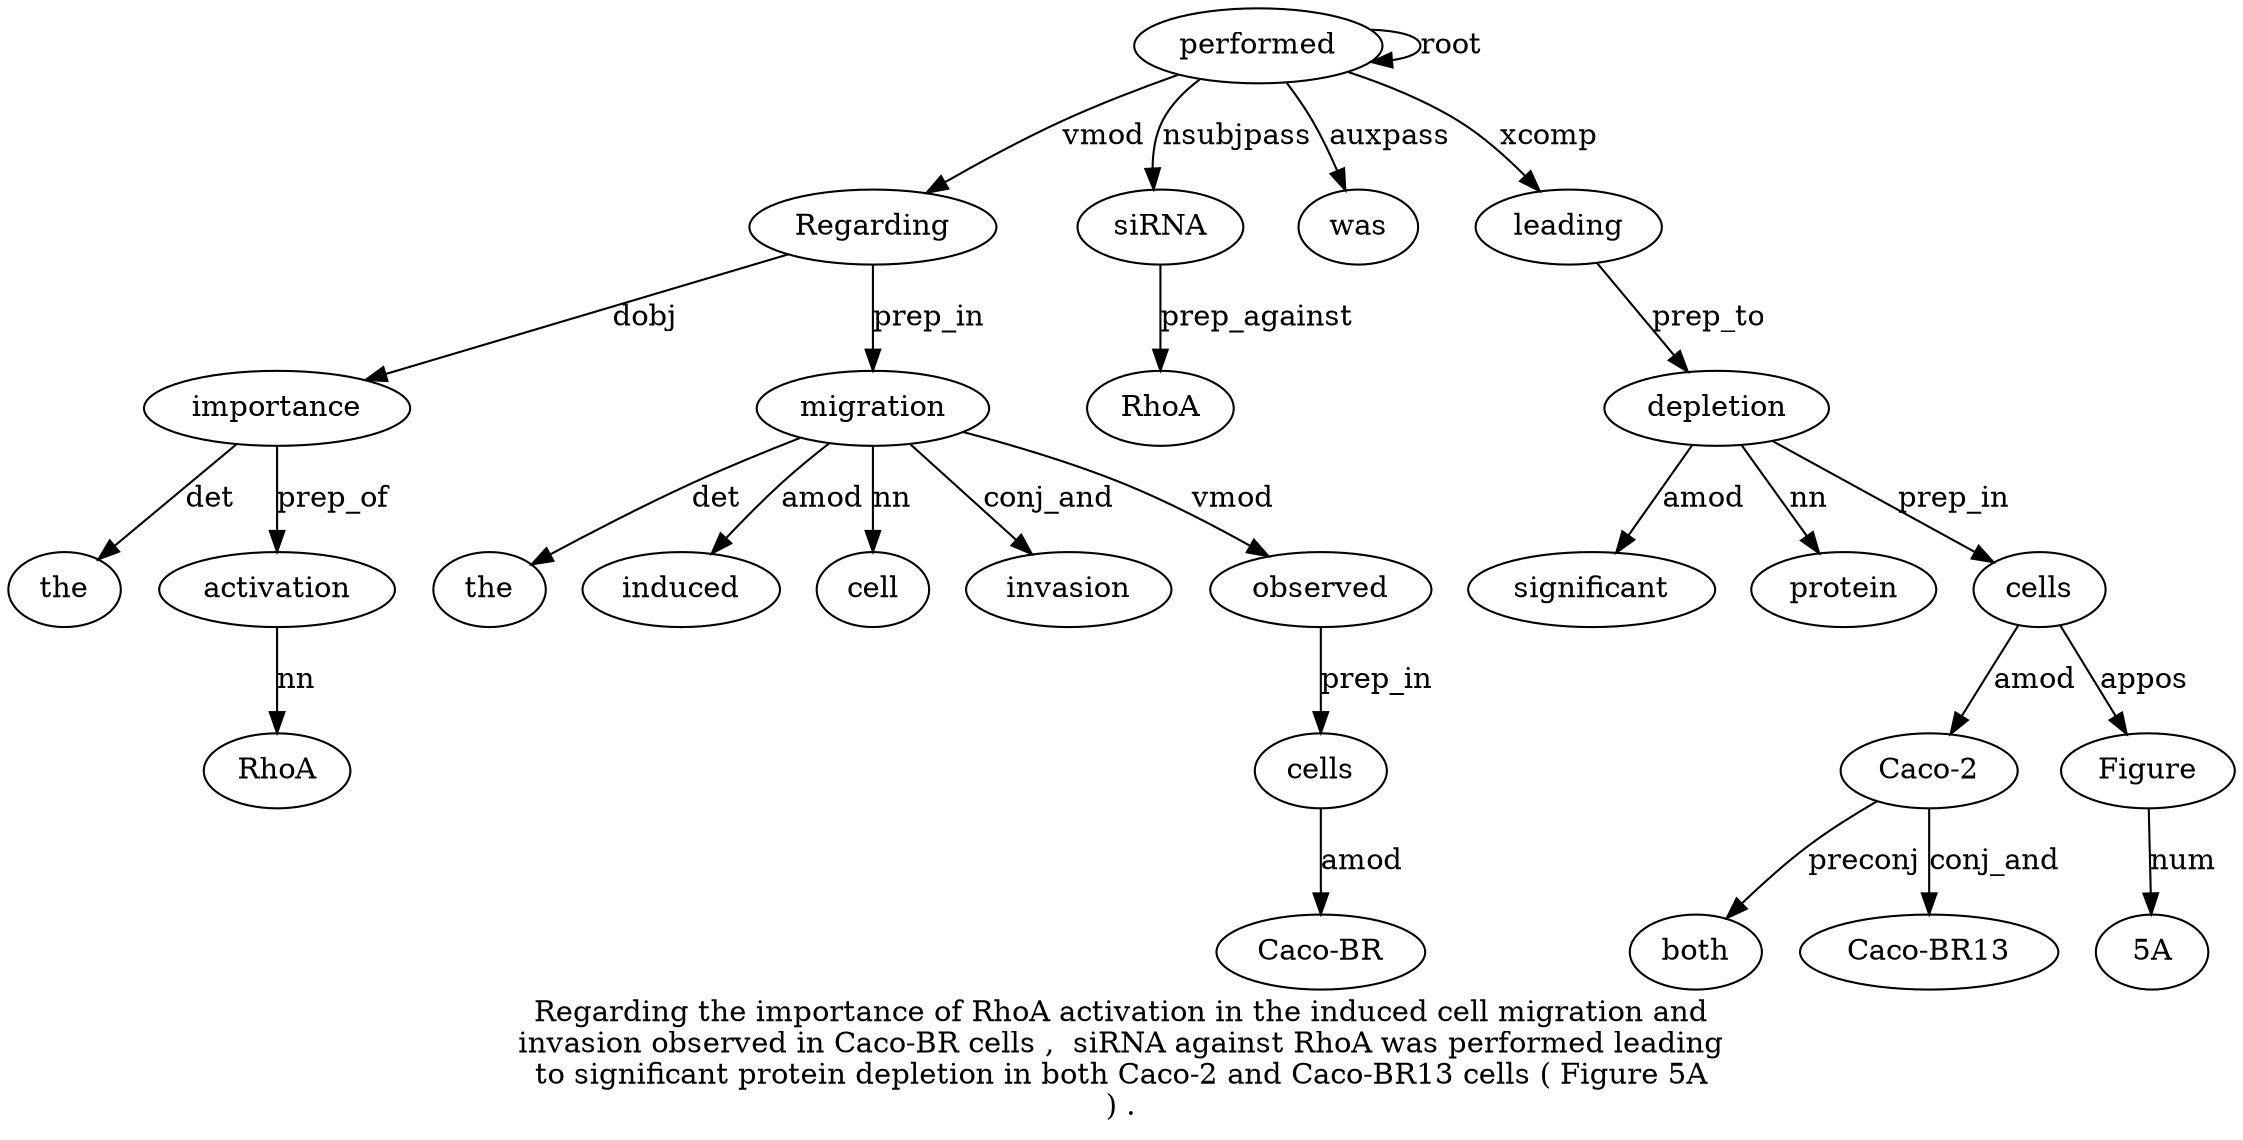digraph "Regarding the importance of RhoA activation in the induced cell migration and invasion observed in Caco-BR cells ,  siRNA against RhoA was performed leading to significant protein depletion in both Caco-2 and Caco-BR13 cells ( Figure 5A ) ." {
label="Regarding the importance of RhoA activation in the induced cell migration and
invasion observed in Caco-BR cells ,  siRNA against RhoA was performed leading
to significant protein depletion in both Caco-2 and Caco-BR13 cells ( Figure 5A
) .";
performed23 [style=filled, fillcolor=white, label=performed];
Regarding1 [style=filled, fillcolor=white, label=Regarding];
performed23 -> Regarding1  [label=vmod];
importance3 [style=filled, fillcolor=white, label=importance];
the2 [style=filled, fillcolor=white, label=the];
importance3 -> the2  [label=det];
Regarding1 -> importance3  [label=dobj];
activation6 [style=filled, fillcolor=white, label=activation];
RhoA5 [style=filled, fillcolor=white, label=RhoA];
activation6 -> RhoA5  [label=nn];
importance3 -> activation6  [label=prep_of];
migration11 [style=filled, fillcolor=white, label=migration];
the8 [style=filled, fillcolor=white, label=the];
migration11 -> the8  [label=det];
induced9 [style=filled, fillcolor=white, label=induced];
migration11 -> induced9  [label=amod];
cell10 [style=filled, fillcolor=white, label=cell];
migration11 -> cell10  [label=nn];
Regarding1 -> migration11  [label=prep_in];
invasion13 [style=filled, fillcolor=white, label=invasion];
migration11 -> invasion13  [label=conj_and];
observed14 [style=filled, fillcolor=white, label=observed];
migration11 -> observed14  [label=vmod];
cells17 [style=filled, fillcolor=white, label=cells];
"Caco-BR16" [style=filled, fillcolor=white, label="Caco-BR"];
cells17 -> "Caco-BR16"  [label=amod];
observed14 -> cells17  [label=prep_in];
siRNA19 [style=filled, fillcolor=white, label=siRNA];
performed23 -> siRNA19  [label=nsubjpass];
RhoA21 [style=filled, fillcolor=white, label=RhoA];
siRNA19 -> RhoA21  [label=prep_against];
was22 [style=filled, fillcolor=white, label=was];
performed23 -> was22  [label=auxpass];
performed23 -> performed23  [label=root];
leading24 [style=filled, fillcolor=white, label=leading];
performed23 -> leading24  [label=xcomp];
depletion28 [style=filled, fillcolor=white, label=depletion];
significant26 [style=filled, fillcolor=white, label=significant];
depletion28 -> significant26  [label=amod];
protein27 [style=filled, fillcolor=white, label=protein];
depletion28 -> protein27  [label=nn];
leading24 -> depletion28  [label=prep_to];
"Caco-231" [style=filled, fillcolor=white, label="Caco-2"];
both30 [style=filled, fillcolor=white, label=both];
"Caco-231" -> both30  [label=preconj];
cells34 [style=filled, fillcolor=white, label=cells];
cells34 -> "Caco-231"  [label=amod];
"Caco-BR13" [style=filled, fillcolor=white, label="Caco-BR13"];
"Caco-231" -> "Caco-BR13"  [label=conj_and];
depletion28 -> cells34  [label=prep_in];
Figure36 [style=filled, fillcolor=white, label=Figure];
cells34 -> Figure36  [label=appos];
"5A37" [style=filled, fillcolor=white, label="5A"];
Figure36 -> "5A37"  [label=num];
}
